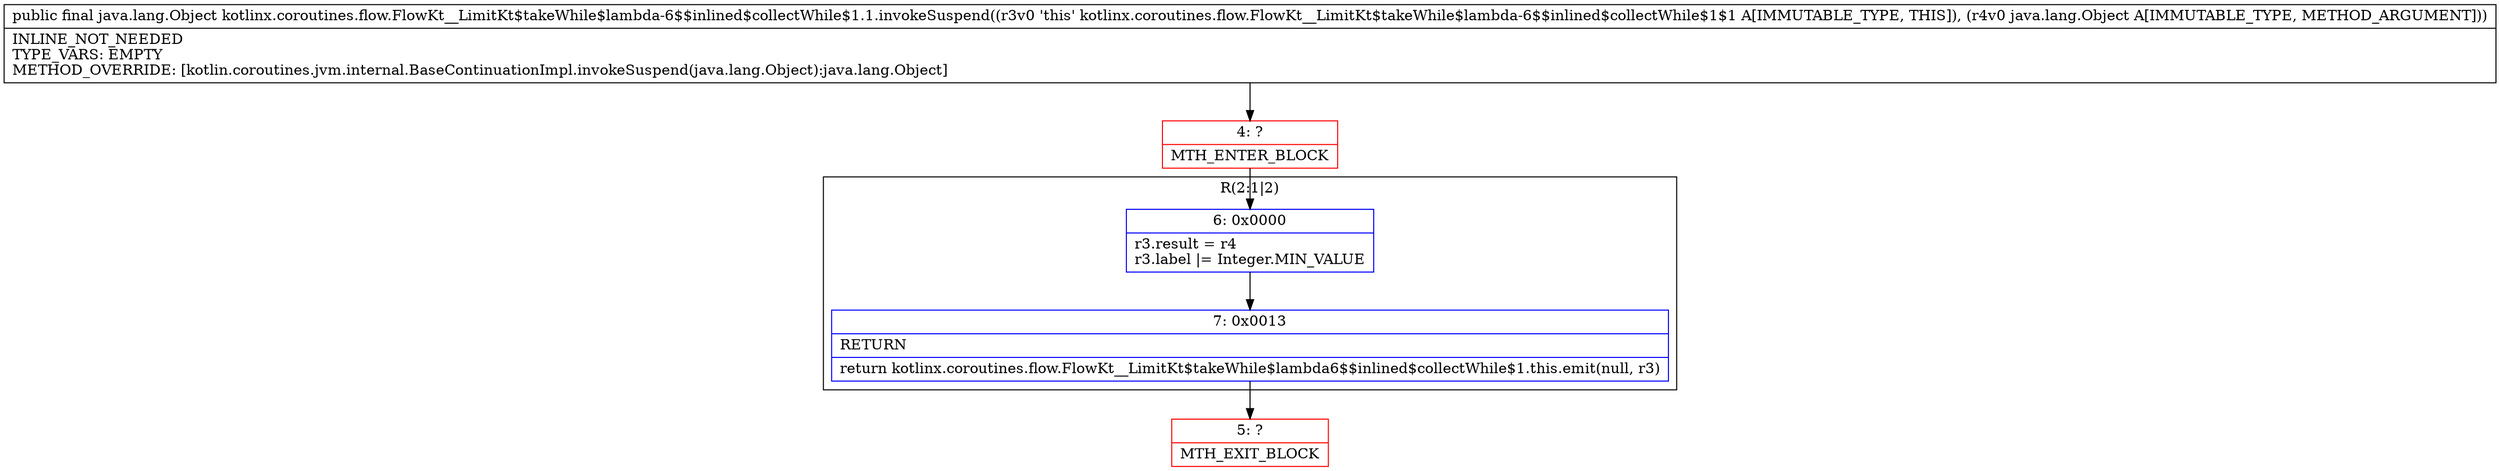 digraph "CFG forkotlinx.coroutines.flow.FlowKt__LimitKt$takeWhile$lambda\-6$$inlined$collectWhile$1.1.invokeSuspend(Ljava\/lang\/Object;)Ljava\/lang\/Object;" {
subgraph cluster_Region_1798131832 {
label = "R(2:1|2)";
node [shape=record,color=blue];
Node_6 [shape=record,label="{6\:\ 0x0000|r3.result = r4\lr3.label \|= Integer.MIN_VALUE\l}"];
Node_7 [shape=record,label="{7\:\ 0x0013|RETURN\l|return kotlinx.coroutines.flow.FlowKt__LimitKt$takeWhile$lambda6$$inlined$collectWhile$1.this.emit(null, r3)\l}"];
}
Node_4 [shape=record,color=red,label="{4\:\ ?|MTH_ENTER_BLOCK\l}"];
Node_5 [shape=record,color=red,label="{5\:\ ?|MTH_EXIT_BLOCK\l}"];
MethodNode[shape=record,label="{public final java.lang.Object kotlinx.coroutines.flow.FlowKt__LimitKt$takeWhile$lambda\-6$$inlined$collectWhile$1.1.invokeSuspend((r3v0 'this' kotlinx.coroutines.flow.FlowKt__LimitKt$takeWhile$lambda\-6$$inlined$collectWhile$1$1 A[IMMUTABLE_TYPE, THIS]), (r4v0 java.lang.Object A[IMMUTABLE_TYPE, METHOD_ARGUMENT]))  | INLINE_NOT_NEEDED\lTYPE_VARS: EMPTY\lMETHOD_OVERRIDE: [kotlin.coroutines.jvm.internal.BaseContinuationImpl.invokeSuspend(java.lang.Object):java.lang.Object]\l}"];
MethodNode -> Node_4;Node_6 -> Node_7;
Node_7 -> Node_5;
Node_4 -> Node_6;
}

